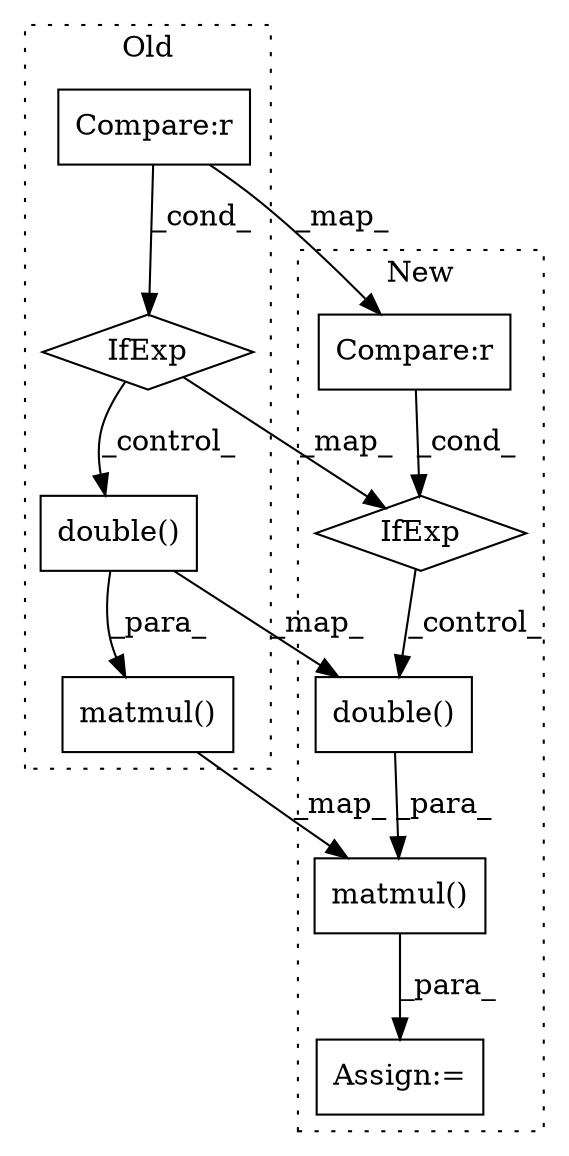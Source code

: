 digraph G {
subgraph cluster0 {
1 [label="double()" a="75" s="2420" l="15" shape="box"];
4 [label="Compare:r" a="40" s="2391" l="23" shape="box"];
6 [label="IfExp" a="51" s="2387,2414" l="4,6" shape="diamond"];
9 [label="matmul()" a="75" s="2365,2435" l="13,1" shape="box"];
label = "Old";
style="dotted";
}
subgraph cluster1 {
2 [label="double()" a="75" s="2473" l="15" shape="box"];
3 [label="Assign:=" a="68" s="2498" l="3" shape="box"];
5 [label="Compare:r" a="40" s="2443" l="24" shape="box"];
7 [label="IfExp" a="51" s="2439,2467" l="4,6" shape="diamond"];
8 [label="matmul()" a="75" s="2501,2519" l="13,1" shape="box"];
label = "New";
style="dotted";
}
1 -> 2 [label="_map_"];
1 -> 9 [label="_para_"];
2 -> 8 [label="_para_"];
4 -> 6 [label="_cond_"];
4 -> 5 [label="_map_"];
5 -> 7 [label="_cond_"];
6 -> 7 [label="_map_"];
6 -> 1 [label="_control_"];
7 -> 2 [label="_control_"];
8 -> 3 [label="_para_"];
9 -> 8 [label="_map_"];
}